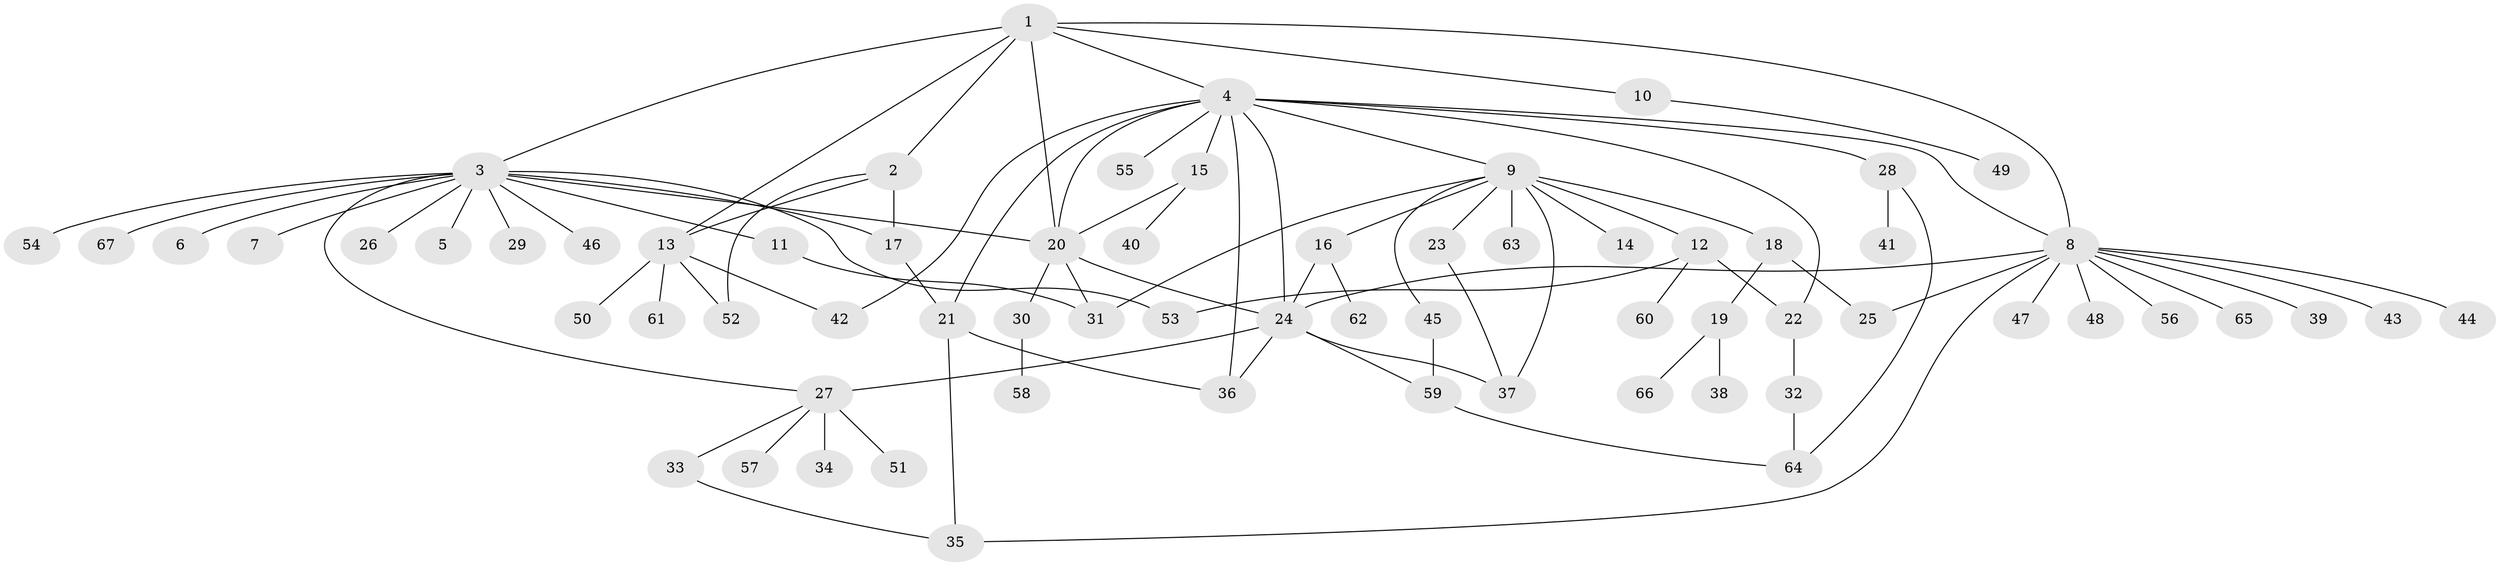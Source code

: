// original degree distribution, {8: 0.027522935779816515, 7: 0.027522935779816515, 15: 0.009174311926605505, 13: 0.01834862385321101, 1: 0.5137614678899083, 2: 0.1926605504587156, 12: 0.009174311926605505, 3: 0.11009174311926606, 6: 0.01834862385321101, 4: 0.05504587155963303, 5: 0.01834862385321101}
// Generated by graph-tools (version 1.1) at 2025/50/03/04/25 22:50:19]
// undirected, 67 vertices, 93 edges
graph export_dot {
  node [color=gray90,style=filled];
  1;
  2;
  3;
  4;
  5;
  6;
  7;
  8;
  9;
  10;
  11;
  12;
  13;
  14;
  15;
  16;
  17;
  18;
  19;
  20;
  21;
  22;
  23;
  24;
  25;
  26;
  27;
  28;
  29;
  30;
  31;
  32;
  33;
  34;
  35;
  36;
  37;
  38;
  39;
  40;
  41;
  42;
  43;
  44;
  45;
  46;
  47;
  48;
  49;
  50;
  51;
  52;
  53;
  54;
  55;
  56;
  57;
  58;
  59;
  60;
  61;
  62;
  63;
  64;
  65;
  66;
  67;
  1 -- 2 [weight=1.0];
  1 -- 3 [weight=1.0];
  1 -- 4 [weight=1.0];
  1 -- 8 [weight=1.0];
  1 -- 10 [weight=1.0];
  1 -- 13 [weight=1.0];
  1 -- 20 [weight=1.0];
  2 -- 13 [weight=1.0];
  2 -- 17 [weight=3.0];
  2 -- 52 [weight=1.0];
  3 -- 5 [weight=1.0];
  3 -- 6 [weight=1.0];
  3 -- 7 [weight=1.0];
  3 -- 11 [weight=1.0];
  3 -- 17 [weight=1.0];
  3 -- 20 [weight=1.0];
  3 -- 26 [weight=1.0];
  3 -- 27 [weight=1.0];
  3 -- 29 [weight=1.0];
  3 -- 46 [weight=1.0];
  3 -- 53 [weight=1.0];
  3 -- 54 [weight=1.0];
  3 -- 67 [weight=1.0];
  4 -- 8 [weight=1.0];
  4 -- 9 [weight=1.0];
  4 -- 15 [weight=1.0];
  4 -- 20 [weight=1.0];
  4 -- 21 [weight=1.0];
  4 -- 22 [weight=1.0];
  4 -- 24 [weight=1.0];
  4 -- 28 [weight=1.0];
  4 -- 36 [weight=1.0];
  4 -- 42 [weight=1.0];
  4 -- 55 [weight=1.0];
  8 -- 24 [weight=1.0];
  8 -- 25 [weight=1.0];
  8 -- 35 [weight=1.0];
  8 -- 39 [weight=1.0];
  8 -- 43 [weight=1.0];
  8 -- 44 [weight=1.0];
  8 -- 47 [weight=1.0];
  8 -- 48 [weight=1.0];
  8 -- 56 [weight=1.0];
  8 -- 65 [weight=1.0];
  9 -- 12 [weight=1.0];
  9 -- 14 [weight=1.0];
  9 -- 16 [weight=1.0];
  9 -- 18 [weight=1.0];
  9 -- 23 [weight=1.0];
  9 -- 31 [weight=1.0];
  9 -- 37 [weight=2.0];
  9 -- 45 [weight=1.0];
  9 -- 63 [weight=1.0];
  10 -- 49 [weight=1.0];
  11 -- 31 [weight=1.0];
  12 -- 22 [weight=1.0];
  12 -- 53 [weight=1.0];
  12 -- 60 [weight=1.0];
  13 -- 42 [weight=1.0];
  13 -- 50 [weight=1.0];
  13 -- 52 [weight=1.0];
  13 -- 61 [weight=1.0];
  15 -- 20 [weight=1.0];
  15 -- 40 [weight=1.0];
  16 -- 24 [weight=1.0];
  16 -- 62 [weight=1.0];
  17 -- 21 [weight=1.0];
  18 -- 19 [weight=1.0];
  18 -- 25 [weight=1.0];
  19 -- 38 [weight=1.0];
  19 -- 66 [weight=1.0];
  20 -- 24 [weight=1.0];
  20 -- 30 [weight=1.0];
  20 -- 31 [weight=1.0];
  21 -- 35 [weight=2.0];
  21 -- 36 [weight=1.0];
  22 -- 32 [weight=1.0];
  23 -- 37 [weight=1.0];
  24 -- 27 [weight=2.0];
  24 -- 36 [weight=1.0];
  24 -- 37 [weight=2.0];
  24 -- 59 [weight=1.0];
  27 -- 33 [weight=1.0];
  27 -- 34 [weight=1.0];
  27 -- 51 [weight=1.0];
  27 -- 57 [weight=1.0];
  28 -- 41 [weight=1.0];
  28 -- 64 [weight=1.0];
  30 -- 58 [weight=1.0];
  32 -- 64 [weight=1.0];
  33 -- 35 [weight=1.0];
  45 -- 59 [weight=3.0];
  59 -- 64 [weight=1.0];
}
